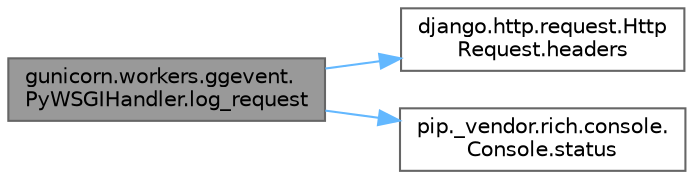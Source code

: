 digraph "gunicorn.workers.ggevent.PyWSGIHandler.log_request"
{
 // LATEX_PDF_SIZE
  bgcolor="transparent";
  edge [fontname=Helvetica,fontsize=10,labelfontname=Helvetica,labelfontsize=10];
  node [fontname=Helvetica,fontsize=10,shape=box,height=0.2,width=0.4];
  rankdir="LR";
  Node1 [id="Node000001",label="gunicorn.workers.ggevent.\lPyWSGIHandler.log_request",height=0.2,width=0.4,color="gray40", fillcolor="grey60", style="filled", fontcolor="black",tooltip=" "];
  Node1 -> Node2 [id="edge1_Node000001_Node000002",color="steelblue1",style="solid",tooltip=" "];
  Node2 [id="Node000002",label="django.http.request.Http\lRequest.headers",height=0.2,width=0.4,color="grey40", fillcolor="white", style="filled",URL="$classdjango_1_1http_1_1request_1_1_http_request.html#a757d86c06e163aa94180817723ce1b9c",tooltip=" "];
  Node1 -> Node3 [id="edge2_Node000001_Node000003",color="steelblue1",style="solid",tooltip=" "];
  Node3 [id="Node000003",label="pip._vendor.rich.console.\lConsole.status",height=0.2,width=0.4,color="grey40", fillcolor="white", style="filled",URL="$classpip_1_1__vendor_1_1rich_1_1console_1_1_console.html#a47be51f37f4a3becb0c0b65d8d76a628",tooltip=" "];
}
